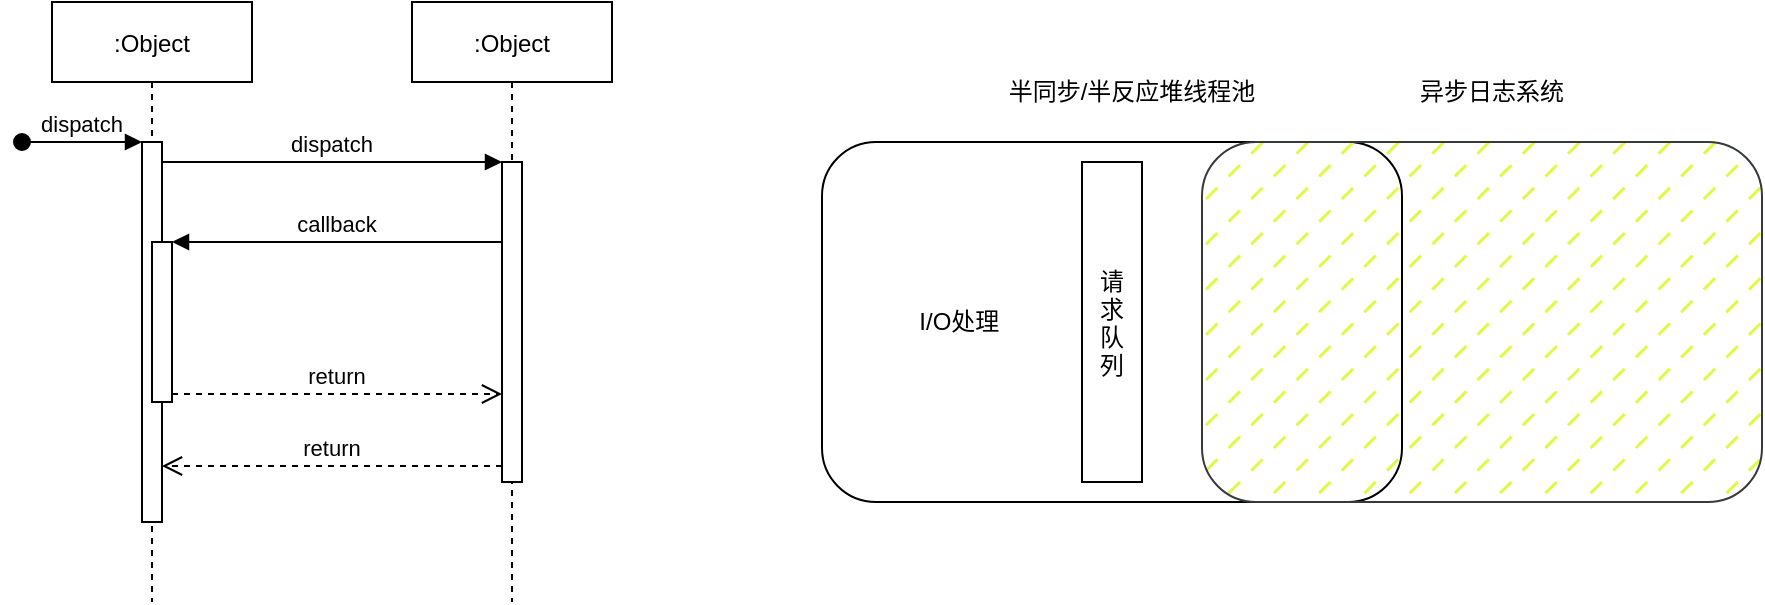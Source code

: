 <mxfile version="20.8.1" type="github">
  <diagram id="kgpKYQtTHZ0yAKxKKP6v" name="Page-1">
    <mxGraphModel dx="1900" dy="588" grid="1" gridSize="10" guides="1" tooltips="1" connect="1" arrows="1" fold="1" page="1" pageScale="1" pageWidth="850" pageHeight="1100" math="0" shadow="0">
      <root>
        <mxCell id="0" />
        <mxCell id="1" parent="0" />
        <mxCell id="3nuBFxr9cyL0pnOWT2aG-1" value=":Object" style="shape=umlLifeline;perimeter=lifelinePerimeter;container=1;collapsible=0;recursiveResize=0;rounded=0;shadow=0;strokeWidth=1;" parent="1" vertex="1">
          <mxGeometry x="-115" y="10" width="100" height="300" as="geometry" />
        </mxCell>
        <mxCell id="3nuBFxr9cyL0pnOWT2aG-2" value="" style="points=[];perimeter=orthogonalPerimeter;rounded=0;shadow=0;strokeWidth=1;" parent="3nuBFxr9cyL0pnOWT2aG-1" vertex="1">
          <mxGeometry x="45" y="70" width="10" height="190" as="geometry" />
        </mxCell>
        <mxCell id="3nuBFxr9cyL0pnOWT2aG-3" value="dispatch" style="verticalAlign=bottom;startArrow=oval;endArrow=block;startSize=8;shadow=0;strokeWidth=1;" parent="3nuBFxr9cyL0pnOWT2aG-1" target="3nuBFxr9cyL0pnOWT2aG-2" edge="1">
          <mxGeometry relative="1" as="geometry">
            <mxPoint x="-15" y="70" as="sourcePoint" />
          </mxGeometry>
        </mxCell>
        <mxCell id="3nuBFxr9cyL0pnOWT2aG-4" value="" style="points=[];perimeter=orthogonalPerimeter;rounded=0;shadow=0;strokeWidth=1;" parent="3nuBFxr9cyL0pnOWT2aG-1" vertex="1">
          <mxGeometry x="50" y="120" width="10" height="80" as="geometry" />
        </mxCell>
        <mxCell id="3nuBFxr9cyL0pnOWT2aG-5" value=":Object" style="shape=umlLifeline;perimeter=lifelinePerimeter;container=1;collapsible=0;recursiveResize=0;rounded=0;shadow=0;strokeWidth=1;" parent="1" vertex="1">
          <mxGeometry x="65" y="10" width="100" height="300" as="geometry" />
        </mxCell>
        <mxCell id="3nuBFxr9cyL0pnOWT2aG-6" value="" style="points=[];perimeter=orthogonalPerimeter;rounded=0;shadow=0;strokeWidth=1;" parent="3nuBFxr9cyL0pnOWT2aG-5" vertex="1">
          <mxGeometry x="45" y="80" width="10" height="160" as="geometry" />
        </mxCell>
        <mxCell id="3nuBFxr9cyL0pnOWT2aG-7" value="return" style="verticalAlign=bottom;endArrow=open;dashed=1;endSize=8;exitX=0;exitY=0.95;shadow=0;strokeWidth=1;" parent="1" source="3nuBFxr9cyL0pnOWT2aG-6" target="3nuBFxr9cyL0pnOWT2aG-2" edge="1">
          <mxGeometry relative="1" as="geometry">
            <mxPoint x="40" y="166" as="targetPoint" />
          </mxGeometry>
        </mxCell>
        <mxCell id="3nuBFxr9cyL0pnOWT2aG-8" value="dispatch" style="verticalAlign=bottom;endArrow=block;entryX=0;entryY=0;shadow=0;strokeWidth=1;" parent="1" source="3nuBFxr9cyL0pnOWT2aG-2" target="3nuBFxr9cyL0pnOWT2aG-6" edge="1">
          <mxGeometry relative="1" as="geometry">
            <mxPoint x="40" y="90" as="sourcePoint" />
          </mxGeometry>
        </mxCell>
        <mxCell id="3nuBFxr9cyL0pnOWT2aG-9" value="callback" style="verticalAlign=bottom;endArrow=block;entryX=1;entryY=0;shadow=0;strokeWidth=1;" parent="1" source="3nuBFxr9cyL0pnOWT2aG-6" target="3nuBFxr9cyL0pnOWT2aG-4" edge="1">
          <mxGeometry relative="1" as="geometry">
            <mxPoint x="5" y="130" as="sourcePoint" />
          </mxGeometry>
        </mxCell>
        <mxCell id="3nuBFxr9cyL0pnOWT2aG-10" value="return" style="verticalAlign=bottom;endArrow=open;dashed=1;endSize=8;exitX=1;exitY=0.95;shadow=0;strokeWidth=1;" parent="1" source="3nuBFxr9cyL0pnOWT2aG-4" target="3nuBFxr9cyL0pnOWT2aG-6" edge="1">
          <mxGeometry relative="1" as="geometry">
            <mxPoint x="5" y="187" as="targetPoint" />
          </mxGeometry>
        </mxCell>
        <mxCell id="VCqhb5OmAF5dFyZ7a_uz-1" value="&amp;nbsp; &amp;nbsp; &amp;nbsp; &amp;nbsp; &amp;nbsp; &amp;nbsp; &amp;nbsp; I/O处理" style="rounded=1;whiteSpace=wrap;html=1;align=left;" vertex="1" parent="1">
          <mxGeometry x="270" y="80" width="290" height="180" as="geometry" />
        </mxCell>
        <mxCell id="VCqhb5OmAF5dFyZ7a_uz-2" value="" style="rounded=1;whiteSpace=wrap;html=1;fillColor=#E1F946;strokeColor=#36393d;fillStyle=dashed;" vertex="1" parent="1">
          <mxGeometry x="460" y="80" width="280" height="180" as="geometry" />
        </mxCell>
        <mxCell id="VCqhb5OmAF5dFyZ7a_uz-4" value="请&#xa;求&#xa;队&#xa;列" style="points=[];perimeter=orthogonalPerimeter;rounded=0;shadow=0;strokeWidth=1;horizontal=1;verticalAlign=middle;" vertex="1" parent="1">
          <mxGeometry x="400" y="90" width="30" height="160" as="geometry" />
        </mxCell>
        <mxCell id="VCqhb5OmAF5dFyZ7a_uz-5" value="半同步/半反应堆线程池" style="text;strokeColor=none;align=center;fillColor=none;html=1;verticalAlign=middle;whiteSpace=wrap;rounded=0;fillStyle=dashed;" vertex="1" parent="1">
          <mxGeometry x="360" y="40" width="130" height="30" as="geometry" />
        </mxCell>
        <mxCell id="VCqhb5OmAF5dFyZ7a_uz-6" value="异步日志系统" style="text;strokeColor=none;align=center;fillColor=none;html=1;verticalAlign=middle;whiteSpace=wrap;rounded=0;fillStyle=dashed;" vertex="1" parent="1">
          <mxGeometry x="540" y="40" width="130" height="30" as="geometry" />
        </mxCell>
      </root>
    </mxGraphModel>
  </diagram>
</mxfile>
